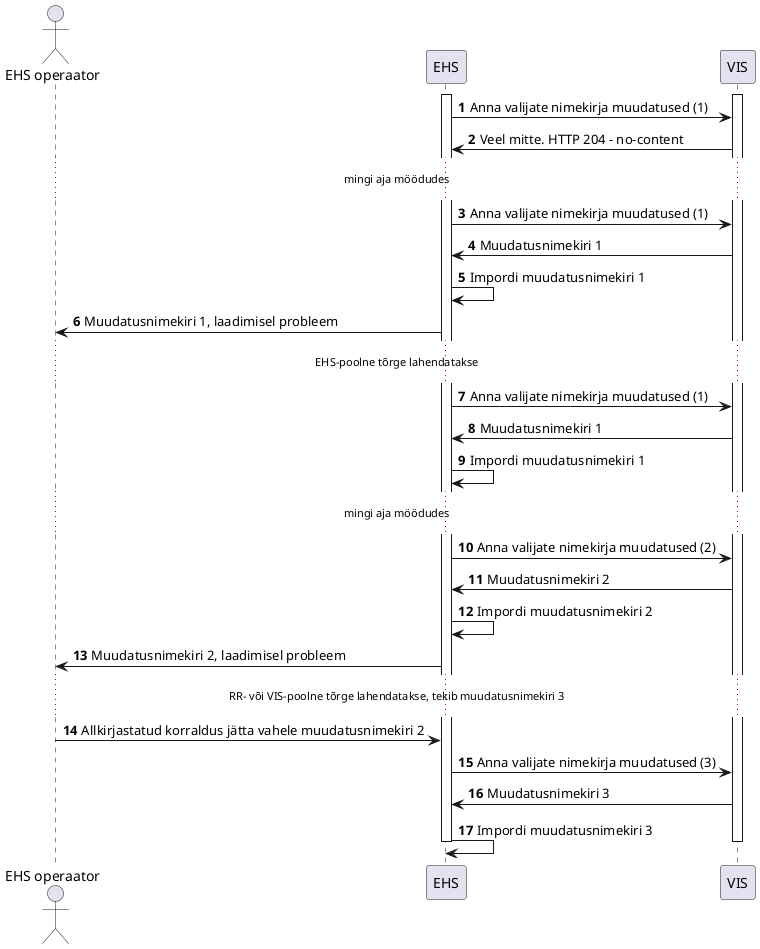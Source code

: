 @startuml
autonumber
actor "EHS operaator" as ac_ehs
participant "EHS" as ehs
participant "VIS" as vis
'actor "VIS operaator" as ac_vis
'participant "RR" as rr

activate vis
'activate rr
activate ehs

ehs -> vis : Anna valijate nimekirja muudatused (1)
vis -> ehs : Veel mitte. HTTP 204 - no-content

...mingi aja möödudes...

ehs -> vis : Anna valijate nimekirja muudatused (1)
vis -> ehs : Muudatusnimekiri 1
ehs -> ehs : Impordi muudatusnimekiri 1
ehs -> ac_ehs: Muudatusnimekiri 1, laadimisel probleem

...EHS-poolne tõrge lahendatakse...

ehs -> vis : Anna valijate nimekirja muudatused (1)
vis -> ehs : Muudatusnimekiri 1
ehs -> ehs : Impordi muudatusnimekiri 1

...mingi aja möödudes...


ehs -> vis : Anna valijate nimekirja muudatused (2)
vis -> ehs : Muudatusnimekiri 2
ehs -> ehs : Impordi muudatusnimekiri 2
ehs -> ac_ehs: Muudatusnimekiri 2, laadimisel probleem

...RR- või VIS-poolne tõrge lahendatakse, tekib muudatusnimekiri 3...

ac_ehs -> ehs: Allkirjastatud korraldus jätta vahele muudatusnimekiri 2

ehs -> vis : Anna valijate nimekirja muudatused (3)
vis -> ehs : Muudatusnimekiri 3
ehs -> ehs : Impordi muudatusnimekiri 3

deactivate vis
'deactivate rr
deactivate ehs
@enduml
